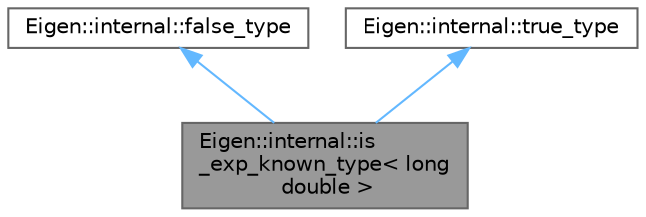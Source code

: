 digraph "Eigen::internal::is_exp_known_type&lt; long double &gt;"
{
 // LATEX_PDF_SIZE
  bgcolor="transparent";
  edge [fontname=Helvetica,fontsize=10,labelfontname=Helvetica,labelfontsize=10];
  node [fontname=Helvetica,fontsize=10,shape=box,height=0.2,width=0.4];
  Node1 [id="Node000001",label="Eigen::internal::is\l_exp_known_type\< long\l double \>",height=0.2,width=0.4,color="gray40", fillcolor="grey60", style="filled", fontcolor="black",tooltip=" "];
  Node2 -> Node1 [id="edge1_Node000001_Node000002",dir="back",color="steelblue1",style="solid",tooltip=" "];
  Node2 [id="Node000002",label="Eigen::internal::false_type",height=0.2,width=0.4,color="gray40", fillcolor="white", style="filled",URL="$struct_eigen_1_1internal_1_1false__type.html",tooltip=" "];
  Node3 -> Node1 [id="edge2_Node000001_Node000003",dir="back",color="steelblue1",style="solid",tooltip=" "];
  Node3 [id="Node000003",label="Eigen::internal::true_type",height=0.2,width=0.4,color="gray40", fillcolor="white", style="filled",URL="$struct_eigen_1_1internal_1_1true__type.html",tooltip=" "];
}
